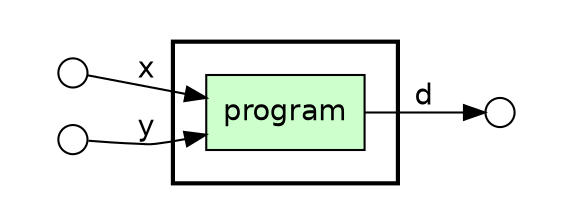 
/* Start of top-level graph */
digraph Workflow {
rankdir=LR

/* Start of double cluster for drawing box around nodes in workflow */
subgraph cluster_workflow_box_outer { label=""; color=black; penwidth=2
subgraph cluster_workflow_box_inner { label=""; penwidth=0

/* Style for nodes representing atomic programs in workflow */
node[shape=box style=filled fillcolor="#CCFFCC" peripheries=1 fontname=Helvetica]

/* Nodes representing atomic programs in workflow */
program

/* Style for edges representing channels between programs in workflow */
edge[fontname=Helvetica]

/* Edges representing channels between programs in workflow */

/* End of double cluster for drawing box around nodes in workflow */
}}

/* Hidden double-cluster for grouping workflow input ports */
subgraph cluster_input_ports_group_outer { label=""; penwidth=0
subgraph cluster_input_ports_group_inner { label=""; penwidth=0

/* Style for nodes representing workflow input ports */
node[shape=circle style=filled fillcolor="#FFFFFF" peripheries=1 fontname=Helvetica width=0.2]

/* Nodes representing workflow input ports */
x_input_port [label=""]
y_input_port [label=""]

/* End of double-cluster for grouping workflow input ports */
}}

/* Hidden double-cluster for grouping workflow output ports */
subgraph cluster_output_ports_group_outer { label=""; penwidth=0
subgraph cluster_output_ports_group_inner { label=""; penwidth=0

/* Style for nodes representing workflow output ports */
node[shape=circle style=filled fillcolor="#FFFFFF" peripheries=1 fontname=Helvetica width=0.2]

/* Nodes representing workflow output ports */
d_output_port [label=""]

/* End of double-cluster for grouping workflow output ports */
}}

/* Style for edges representing channels between programs and workflow input ports */
edge[fontname=Helvetica]

/* Edges representing channels between programs and workflow input ports */
x_input_port -> program [label=x]
y_input_port -> program [label=y]

/* Style for edges representing channels between programs and workflow output ports */
edge[fontname=Helvetica]

/* Edges representing channels between programs and workflow output ports */
program -> d_output_port [label=d]

/* End of top-level graph */
}

